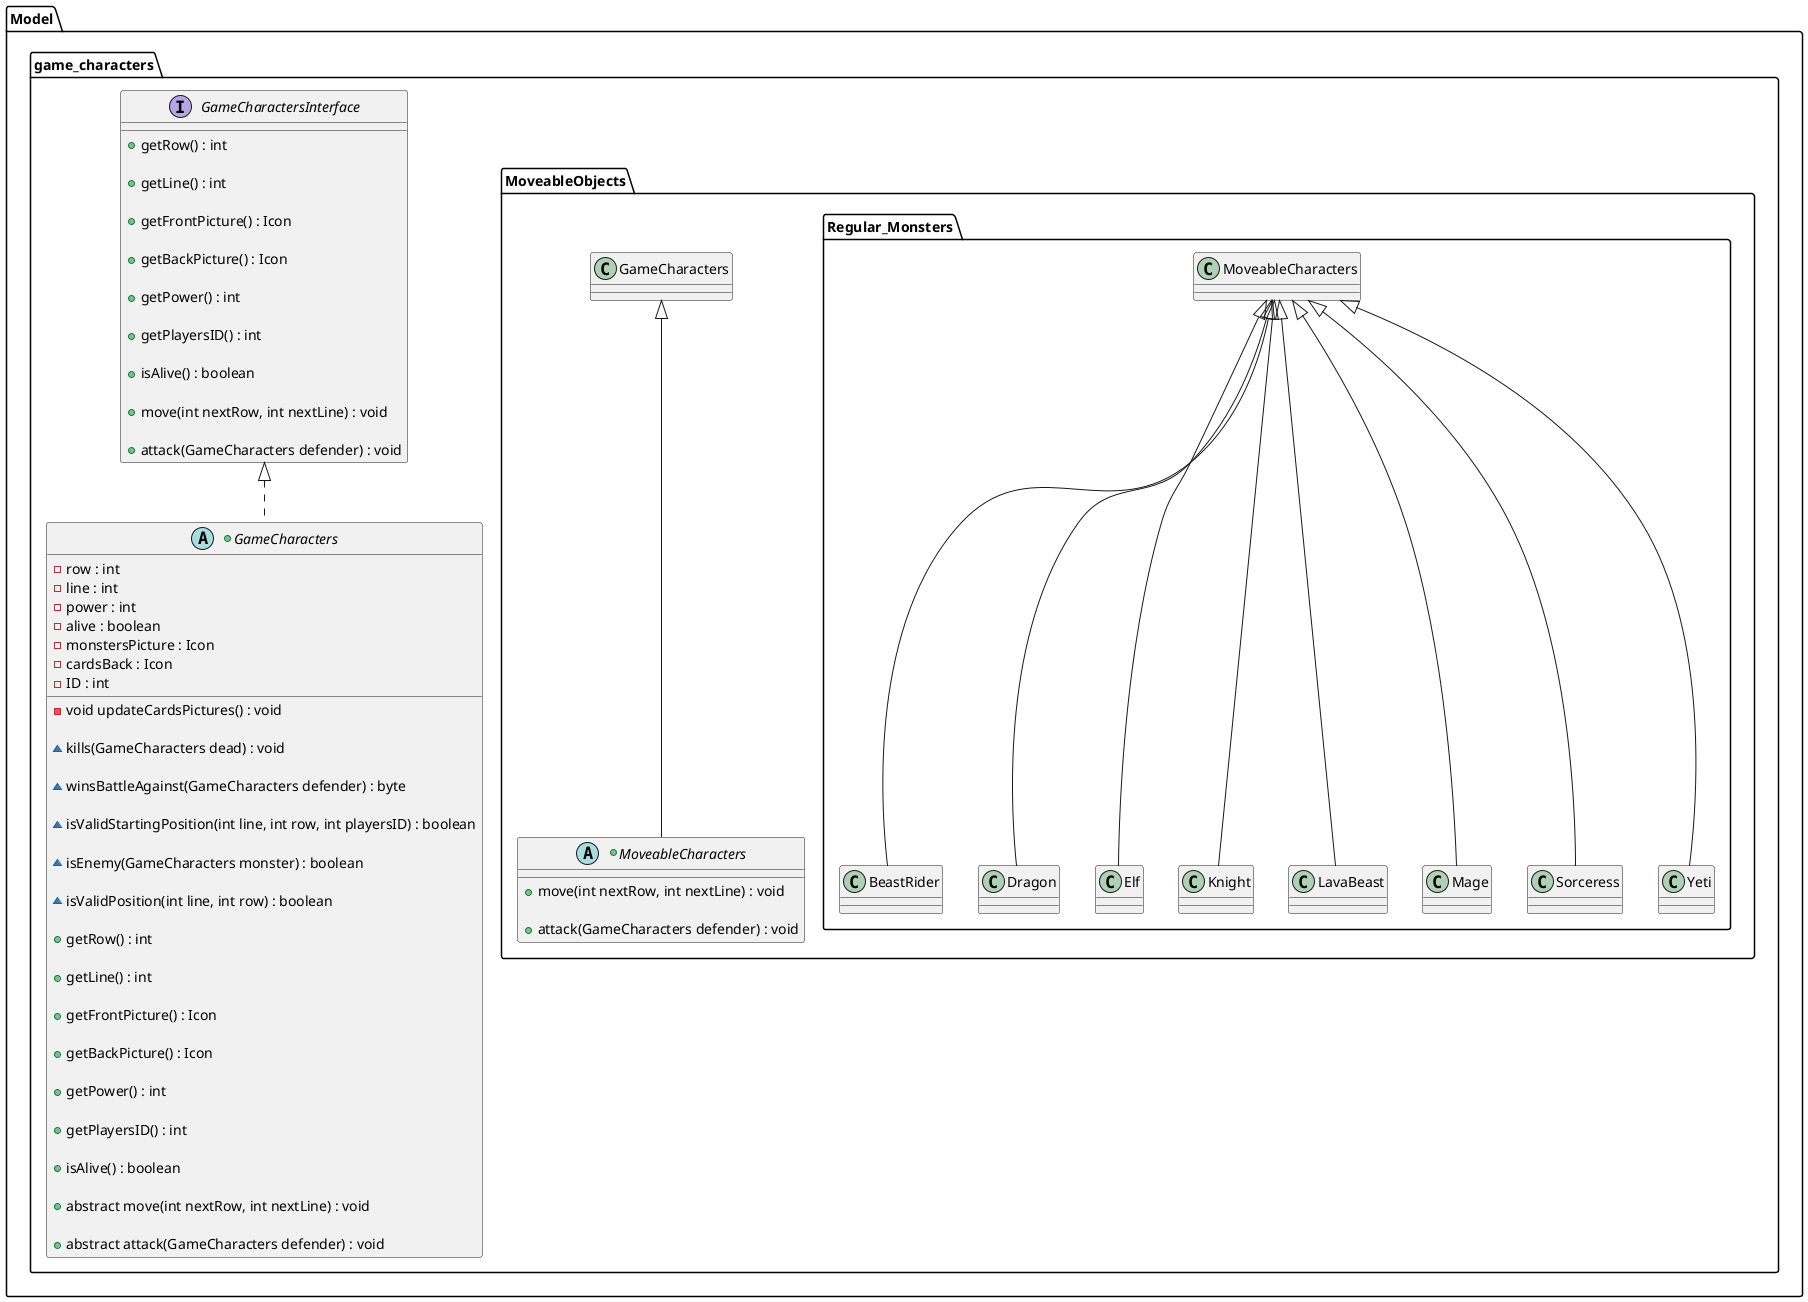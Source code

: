 @startuml

package Model{
package game_characters{

interface GameCharactersInterface{

+ getRow() : int

+ getLine() : int

+ getFrontPicture() : Icon

+ getBackPicture() : Icon

+ getPower() : int

+ getPlayersID() : int

+ isAlive() : boolean

+ move(int nextRow, int nextLine) : void

+ attack(GameCharacters defender) : void


}

+abstract class GameCharacters implements GameCharactersInterface{
- row : int
- line : int
- power : int
- alive : boolean
- monstersPicture : Icon
- cardsBack : Icon
- ID : int

- void updateCardsPictures() : void

~ kills(GameCharacters dead) : void

~ winsBattleAgainst(GameCharacters defender) : byte

~ isValidStartingPosition(int line, int row, int playersID) : boolean

~ isEnemy(GameCharacters monster) : boolean

~ isValidPosition(int line, int row) : boolean

+ getRow() : int

+ getLine() : int

+ getFrontPicture() : Icon

+ getBackPicture() : Icon

+ getPower() : int

+ getPlayersID() : int

+ isAlive() : boolean

+ abstract move(int nextRow, int nextLine) : void

+ abstract attack(GameCharacters defender) : void

}

package MoveableObjects{
+abstract class MoveableCharacters extends GameCharacters{

+ move(int nextRow, int nextLine) : void

+ attack(GameCharacters defender) : void

}

package Regular_Monsters{
class BeastRider extends MoveableCharacters{}
class Dragon extends MoveableCharacters{}
class Elf extends MoveableCharacters{}
class Knight extends MoveableCharacters{}
class LavaBeast extends MoveableCharacters{}
class Mage extends MoveableCharacters{}
class Sorceress extends MoveableCharacters{}
class Yeti extends MoveableCharacters{}

}

}


}
@enduml